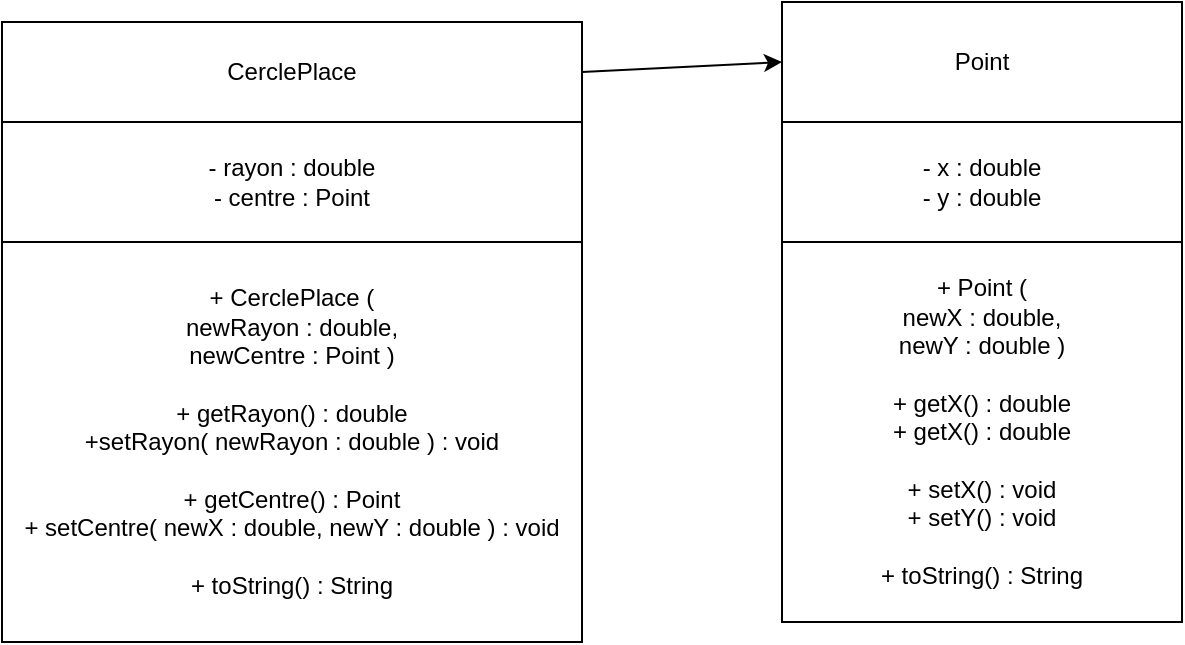 <mxfile version="20.4.0" type="device"><diagram id="lozGhMNCmX8z04kE1Gs6" name="Page-1"><mxGraphModel dx="772" dy="646" grid="1" gridSize="10" guides="1" tooltips="1" connect="1" arrows="1" fold="1" page="1" pageScale="1" pageWidth="827" pageHeight="1169" math="0" shadow="0"><root><mxCell id="0"/><mxCell id="1" parent="0"/><mxCell id="7TkDn2zPL2JqUBsI-kSI-1" value="CerclePlace" style="rounded=0;whiteSpace=wrap;html=1;" vertex="1" parent="1"><mxGeometry x="70" y="50" width="290" height="50" as="geometry"/></mxCell><mxCell id="7TkDn2zPL2JqUBsI-kSI-2" value="- rayon : double&lt;br&gt;- centre : Point" style="rounded=0;whiteSpace=wrap;html=1;" vertex="1" parent="1"><mxGeometry x="70" y="100" width="290" height="60" as="geometry"/></mxCell><mxCell id="7TkDn2zPL2JqUBsI-kSI-3" value="+ CerclePlace (&lt;br&gt;newRayon : double, &lt;br&gt;newCentre : Point )&lt;br&gt;&lt;br&gt;+ getRayon() : double&lt;br&gt;+setRayon( newRayon : double ) : void&lt;br&gt;&lt;br&gt;+ getCentre() : Point&lt;br&gt;+ setCentre( newX : double, newY : double ) : void&lt;br&gt;&lt;br&gt;+ toString() : String" style="rounded=0;whiteSpace=wrap;html=1;" vertex="1" parent="1"><mxGeometry x="70" y="160" width="290" height="200" as="geometry"/></mxCell><mxCell id="7TkDn2zPL2JqUBsI-kSI-4" value="Point" style="rounded=0;whiteSpace=wrap;html=1;" vertex="1" parent="1"><mxGeometry x="460" y="40" width="200" height="60" as="geometry"/></mxCell><mxCell id="7TkDn2zPL2JqUBsI-kSI-5" value="- x : double&lt;br&gt;- y : double" style="rounded=0;whiteSpace=wrap;html=1;" vertex="1" parent="1"><mxGeometry x="460" y="100" width="200" height="60" as="geometry"/></mxCell><mxCell id="7TkDn2zPL2JqUBsI-kSI-6" value="+ Point (&lt;br&gt;newX : double,&lt;br&gt;newY : double )&lt;br&gt;&lt;br&gt;+ getX() : double&lt;br&gt;+ getX() : double&lt;br&gt;&lt;br&gt;+ setX() : void&lt;br&gt;+ setY() : void&lt;br&gt;&lt;br&gt;+ toString() : String" style="rounded=0;whiteSpace=wrap;html=1;" vertex="1" parent="1"><mxGeometry x="460" y="160" width="200" height="190" as="geometry"/></mxCell><mxCell id="7TkDn2zPL2JqUBsI-kSI-7" value="" style="endArrow=classic;html=1;rounded=0;entryX=0;entryY=0.5;entryDx=0;entryDy=0;" edge="1" parent="1" target="7TkDn2zPL2JqUBsI-kSI-4"><mxGeometry width="50" height="50" relative="1" as="geometry"><mxPoint x="360" y="75" as="sourcePoint"/><mxPoint x="450" y="65" as="targetPoint"/></mxGeometry></mxCell></root></mxGraphModel></diagram></mxfile>